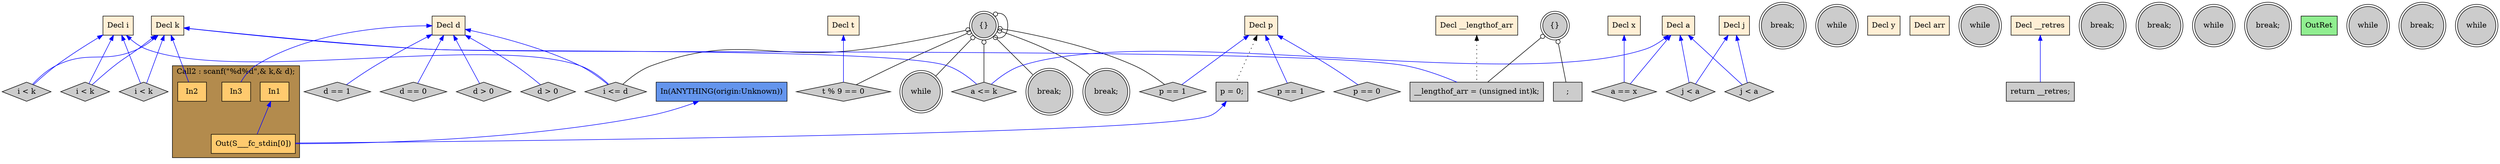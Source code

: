 digraph G {
  rankdir=TB;
  node [style="filled", ];
  32 [label="{}", fillcolor="#CCCCCC", shape=doublecircle, ];
  33 [label="t % 9 == 0", fillcolor="#CCCCCC", shape=diamond, ];
  34 [label="a <= k", fillcolor="#CCCCCC", shape=diamond, ];
  2 [label="Decl i", fillcolor="#FFEFD5", shape=box, ];
  35 [label="p == 1", fillcolor="#CCCCCC", shape=diamond, ];
  3 [label="Decl j", fillcolor="#FFEFD5", shape=box, ];
  36 [label="break;", fillcolor="#CCCCCC", shape=doublecircle, ];
  4 [label="Decl d", fillcolor="#FFEFD5", shape=box, ];
  37 [label="break;", fillcolor="#CCCCCC", shape=doublecircle, ];
  5 [label="Decl k", fillcolor="#FFEFD5", shape=box, ];
  38 [label="break;", fillcolor="#CCCCCC", shape=doublecircle, ];
  6 [label="Decl t", fillcolor="#FFEFD5", shape=box, ];
  39 [label="p == 1", fillcolor="#CCCCCC", shape=diamond, ];
  7 [label="Decl a", fillcolor="#FFEFD5", shape=box, ];
  40 [label="d > 0", fillcolor="#CCCCCC", shape=diamond, ];
  8 [label="Decl p", fillcolor="#FFEFD5", shape=box, ];
  41 [label="a == x", fillcolor="#CCCCCC", shape=diamond, ];
  9 [label="Decl x", fillcolor="#FFEFD5", shape=box, ];
  42 [label="while", fillcolor="#CCCCCC", shape=doublecircle, ];
  10 [label="Decl y", fillcolor="#FFEFD5", shape=box, ];
  43 [label="j < a", fillcolor="#CCCCCC", shape=diamond, ];
  11 [label="Decl arr", fillcolor="#FFEFD5", shape=box, ];
  44 [label="while", fillcolor="#CCCCCC", shape=doublecircle, ];
  12 [label="Decl __lengthof_arr", fillcolor="#FFEFD5", shape=box, ];
  45 [label="j < a", fillcolor="#CCCCCC", shape=diamond, ];
  13 [label="Decl __retres", fillcolor="#FFEFD5", shape=box, ];
  46 [label="break;", fillcolor="#CCCCCC", shape=doublecircle, ];
  14 [label="p = 0;", fillcolor="#CCCCCC", shape=box, ];
  47 [label="break;", fillcolor="#CCCCCC", shape=doublecircle, ];
  48 [label="while", fillcolor="#CCCCCC", shape=doublecircle, ];
  16 [label="In1", fillcolor="#FFCA6E", shape=box, ];
  49 [label="i < k", fillcolor="#CCCCCC", shape=diamond, ];
  17 [label="In2", fillcolor="#FFCA6E", shape=box, ];
  50 [label="break;", fillcolor="#CCCCCC", shape=doublecircle, ];
  18 [label="In3", fillcolor="#FFCA6E", shape=box, ];
  51 [label="p == 0", fillcolor="#CCCCCC", shape=diamond, ];
  19 [label="Out(S___fc_stdin[0])", fillcolor="#FFCA6E", shape=box, ];
  52 [label="d > 0", fillcolor="#CCCCCC", shape=diamond, ];
  20 [label="{}", fillcolor="#CCCCCC", shape=doublecircle, ];
  53 [label="return __retres;", fillcolor="#CCCCCC", shape=box, ];
  21 [label=";", fillcolor="#CCCCCC", shape=box, ];
  54 [label="OutRet", fillcolor="#90EE90", shape=box, ];
  22 [label="__lengthof_arr = (unsigned int)k;", fillcolor="#CCCCCC",
      shape=box, ];
  55 [label="In(ANYTHING(origin:Unknown))", fillcolor="#6495ED", shape=box, ];
  23 [label="while", fillcolor="#CCCCCC", shape=doublecircle, ];
  24 [label="i < k", fillcolor="#CCCCCC", shape=diamond, ];
  25 [label="break;", fillcolor="#CCCCCC", shape=doublecircle, ];
  26 [label="d == 1", fillcolor="#CCCCCC", shape=diamond, ];
  27 [label="d == 0", fillcolor="#CCCCCC", shape=diamond, ];
  28 [label="while", fillcolor="#CCCCCC", shape=doublecircle, ];
  29 [label="i < k", fillcolor="#CCCCCC", shape=diamond, ];
  30 [label="while", fillcolor="#CCCCCC", shape=doublecircle, ];
  31 [label="i <= d", fillcolor="#CCCCCC", shape=diamond, ];
  
  subgraph cluster_Call2 { label="Call2 : scanf(\"%d%d\",& k,& d);";
                           fillcolor="#B38B4D"; style="filled"; 19;18;17;16;
     };
  
  edge [dir=back, ];
  32 -> 32 [color="#000000", arrowtail=odot, ];
  6 -> 33 [color="#0000FF", ];
  32 -> 33 [color="#000000", arrowtail=odot, ];
  5 -> 34 [color="#0000FF", ];
  7 -> 34 [color="#0000FF", ];
  32 -> 34 [color="#000000", arrowtail=odot, ];
  8 -> 35 [color="#0000FF", ];
  32 -> 35 [color="#000000", arrowtail=odot, ];
  32 -> 37 [color="#000000", arrowtail=odot, ];
  32 -> 38 [color="#000000", arrowtail=odot, ];
  8 -> 39 [color="#0000FF", ];
  4 -> 40 [color="#0000FF", ];
  7 -> 41 [color="#0000FF", ];
  9 -> 41 [color="#0000FF", ];
  3 -> 43 [color="#0000FF", ];
  7 -> 43 [color="#0000FF", ];
  3 -> 45 [color="#0000FF", ];
  7 -> 45 [color="#0000FF", ];
  8 -> 14 [color="#000000", style="dotted", ];
  2 -> 49 [color="#0000FF", ];
  5 -> 49 [color="#0000FF", ];
  5 -> 17 [color="#0000FF", ];
  4 -> 18 [color="#0000FF", ];
  8 -> 51 [color="#0000FF", ];
  14 -> 19 [color="#0000FF", ];
  16 -> 19 [color="#0000FF", ];
  55 -> 19 [color="#0000FF", ];
  4 -> 52 [color="#0000FF", ];
  13 -> 53 [color="#0000FF", ];
  20 -> 21 [color="#000000", arrowtail=odot, ];
  5 -> 22 [color="#0000FF", ];
  12 -> 22 [color="#000000", style="dotted", ];
  20 -> 22 [color="#000000", arrowtail=odot, ];
  2 -> 24 [color="#0000FF", ];
  5 -> 24 [color="#0000FF", ];
  4 -> 26 [color="#0000FF", ];
  4 -> 27 [color="#0000FF", ];
  2 -> 29 [color="#0000FF", ];
  5 -> 29 [color="#0000FF", ];
  32 -> 30 [color="#000000", arrowtail=odot, ];
  2 -> 31 [color="#0000FF", ];
  4 -> 31 [color="#0000FF", ];
  32 -> 31 [color="#000000", arrowtail=odot, ];
  
  }